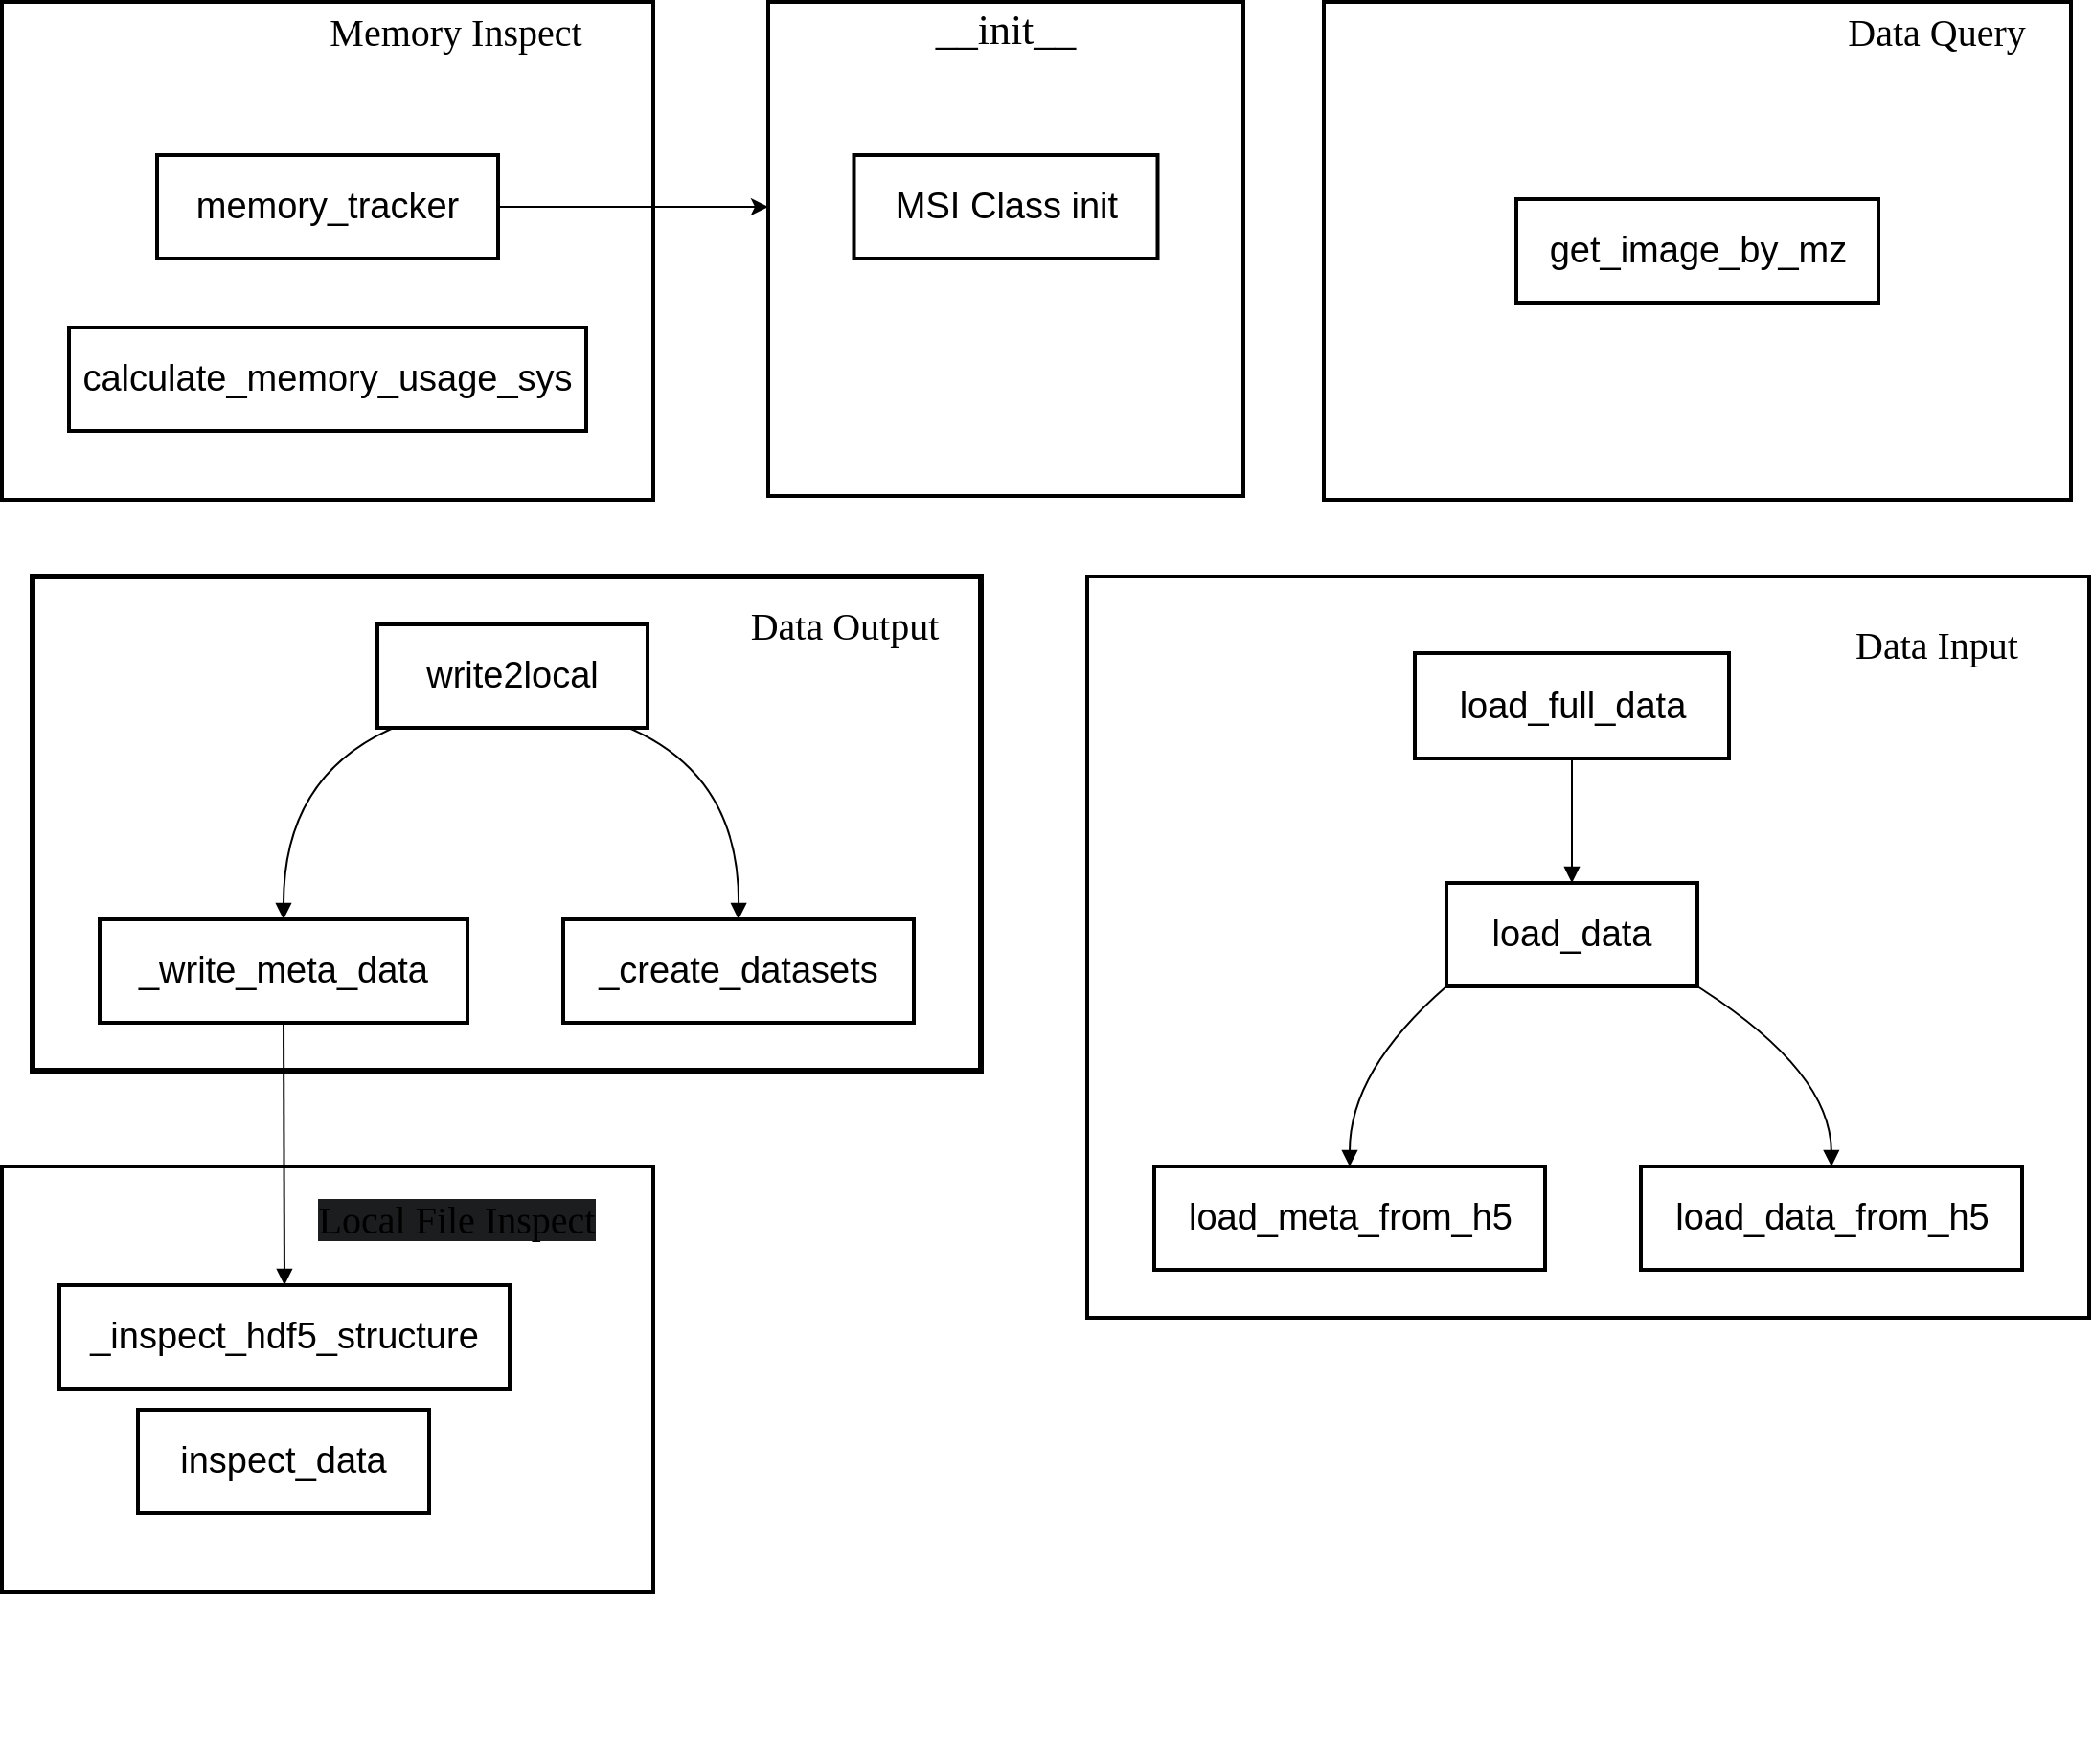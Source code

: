 <mxfile version="28.2.5">
  <diagram name="第 1 页" id="8MQCBeQPVOL1qtpHSEvL">
    <mxGraphModel dx="1105" dy="1265" grid="1" gridSize="10" guides="1" tooltips="1" connect="1" arrows="1" fold="1" page="1" pageScale="1" pageWidth="827" pageHeight="1169" math="0" shadow="0">
      <root>
        <mxCell id="0" />
        <mxCell id="1" parent="0" />
        <mxCell id="t924K4VCLqQPIul5DUa8-112" value="" style="whiteSpace=wrap;strokeWidth=2;fontSize=15;" parent="1" vertex="1">
          <mxGeometry x="30" y="10" width="340" height="260" as="geometry" />
        </mxCell>
        <mxCell id="t924K4VCLqQPIul5DUa8-113" value="" style="whiteSpace=wrap;strokeWidth=2;fontSize=15;" parent="1" vertex="1">
          <mxGeometry x="30" y="618" width="340" height="222" as="geometry" />
        </mxCell>
        <mxCell id="t924K4VCLqQPIul5DUa8-114" value="" style="whiteSpace=wrap;strokeWidth=3;fontFamily=Comic Sans MS;fontSize=15;" parent="1" vertex="1">
          <mxGeometry x="46" y="310" width="495" height="258" as="geometry" />
        </mxCell>
        <mxCell id="t924K4VCLqQPIul5DUa8-115" value="" style="whiteSpace=wrap;strokeWidth=2;fontSize=15;" parent="1" vertex="1">
          <mxGeometry x="720" y="10" width="390" height="260" as="geometry" />
        </mxCell>
        <mxCell id="t924K4VCLqQPIul5DUa8-116" value="数据加载" style="whiteSpace=wrap;strokeWidth=2;fontSize=15;" parent="1" vertex="1">
          <mxGeometry x="596.5" y="310" width="523" height="387" as="geometry" />
        </mxCell>
        <mxCell id="t924K4VCLqQPIul5DUa8-117" value="" style="whiteSpace=wrap;strokeWidth=2;fontSize=15;" parent="1" vertex="1">
          <mxGeometry x="430" y="10" width="248" height="258" as="geometry" />
        </mxCell>
        <mxCell id="t924K4VCLqQPIul5DUa8-118" value="MSI Class init" style="whiteSpace=wrap;strokeWidth=2;fontSize=19;" parent="1" vertex="1">
          <mxGeometry x="474.75" y="90" width="158.5" height="54" as="geometry" />
        </mxCell>
        <mxCell id="t924K4VCLqQPIul5DUa8-119" value="memory_tracker" style="whiteSpace=wrap;strokeWidth=2;fontSize=19;" parent="1" vertex="1">
          <mxGeometry x="111" y="90" width="178" height="54" as="geometry" />
        </mxCell>
        <mxCell id="t924K4VCLqQPIul5DUa8-120" value="load_full_data" style="whiteSpace=wrap;strokeWidth=2;fontSize=19;" parent="1" vertex="1">
          <mxGeometry x="767.5" y="350" width="164" height="55" as="geometry" />
        </mxCell>
        <mxCell id="t924K4VCLqQPIul5DUa8-121" value="load_data" style="whiteSpace=wrap;strokeWidth=2;fontSize=19;" parent="1" vertex="1">
          <mxGeometry x="784" y="470" width="131" height="54" as="geometry" />
        </mxCell>
        <mxCell id="t924K4VCLqQPIul5DUa8-122" value="load_meta_from_h5" style="whiteSpace=wrap;strokeWidth=2;fontSize=19;" parent="1" vertex="1">
          <mxGeometry x="631.5" y="618" width="204" height="54" as="geometry" />
        </mxCell>
        <mxCell id="t924K4VCLqQPIul5DUa8-123" value="load_data_from_h5" style="whiteSpace=wrap;strokeWidth=2;fontSize=19;" parent="1" vertex="1">
          <mxGeometry x="885.5" y="618" width="199" height="54" as="geometry" />
        </mxCell>
        <mxCell id="t924K4VCLqQPIul5DUa8-124" value="get_image_by_mz" style="whiteSpace=wrap;strokeWidth=2;fontSize=19;" parent="1" vertex="1">
          <mxGeometry x="820.5" y="113" width="189" height="54" as="geometry" />
        </mxCell>
        <mxCell id="t924K4VCLqQPIul5DUa8-125" value="write2local" style="whiteSpace=wrap;strokeWidth=2;fontSize=19;" parent="1" vertex="1">
          <mxGeometry x="226" y="335" width="141" height="54" as="geometry" />
        </mxCell>
        <mxCell id="t924K4VCLqQPIul5DUa8-126" value="_write_meta_data" style="whiteSpace=wrap;strokeWidth=2;fontSize=19;" parent="1" vertex="1">
          <mxGeometry x="81" y="489" width="192" height="54" as="geometry" />
        </mxCell>
        <mxCell id="t924K4VCLqQPIul5DUa8-127" value="_create_datasets" style="whiteSpace=wrap;strokeWidth=2;fontSize=19;" parent="1" vertex="1">
          <mxGeometry x="323" y="489" width="183" height="54" as="geometry" />
        </mxCell>
        <mxCell id="t924K4VCLqQPIul5DUa8-128" value="inspect_data" style="whiteSpace=wrap;strokeWidth=2;fontSize=19;" parent="1" vertex="1">
          <mxGeometry x="101" y="745" width="152" height="54" as="geometry" />
        </mxCell>
        <mxCell id="t924K4VCLqQPIul5DUa8-129" value="_inspect_hdf5_structure" style="whiteSpace=wrap;strokeWidth=2;fontSize=19;" parent="1" vertex="1">
          <mxGeometry x="60" y="680" width="235" height="54" as="geometry" />
        </mxCell>
        <mxCell id="t924K4VCLqQPIul5DUa8-130" value="calculate_memory_usage_sys" style="whiteSpace=wrap;strokeWidth=2;fontSize=19;" parent="1" vertex="1">
          <mxGeometry x="65" y="180" width="270" height="54" as="geometry" />
        </mxCell>
        <mxCell id="t924K4VCLqQPIul5DUa8-131" value="" style="whiteSpace=wrap;strokeWidth=2;fontSize=15;" parent="1" vertex="1">
          <mxGeometry x="236" y="799" as="geometry" />
        </mxCell>
        <mxCell id="t924K4VCLqQPIul5DUa8-132" value="" style="whiteSpace=wrap;strokeWidth=2;fontSize=15;" parent="1" vertex="1">
          <mxGeometry x="267" y="928" as="geometry" />
        </mxCell>
        <mxCell id="t924K4VCLqQPIul5DUa8-135" value="" style="curved=1;startArrow=none;endArrow=block;entryX=0.5;entryY=0;rounded=0;exitX=0.5;exitY=1;exitDx=0;exitDy=0;fontSize=15;" parent="1" source="t924K4VCLqQPIul5DUa8-120" target="t924K4VCLqQPIul5DUa8-121" edge="1">
          <mxGeometry relative="1" as="geometry">
            <Array as="points" />
            <mxPoint x="850" y="420" as="sourcePoint" />
          </mxGeometry>
        </mxCell>
        <mxCell id="t924K4VCLqQPIul5DUa8-136" value="" style="curved=1;startArrow=none;endArrow=block;exitX=0;exitY=1;entryX=0.5;entryY=0;rounded=0;fontSize=15;" parent="1" source="t924K4VCLqQPIul5DUa8-121" target="t924K4VCLqQPIul5DUa8-122" edge="1">
          <mxGeometry relative="1" as="geometry">
            <Array as="points">
              <mxPoint x="733.5" y="568" />
            </Array>
          </mxGeometry>
        </mxCell>
        <mxCell id="t924K4VCLqQPIul5DUa8-137" value="" style="curved=1;startArrow=none;endArrow=block;exitX=1;exitY=1;entryX=0.5;entryY=0;rounded=0;fontSize=15;" parent="1" source="t924K4VCLqQPIul5DUa8-121" target="t924K4VCLqQPIul5DUa8-123" edge="1">
          <mxGeometry relative="1" as="geometry">
            <Array as="points">
              <mxPoint x="984.5" y="568" />
            </Array>
          </mxGeometry>
        </mxCell>
        <mxCell id="t924K4VCLqQPIul5DUa8-139" value="" style="curved=1;startArrow=none;endArrow=block;exitX=0.06;exitY=1;entryX=0.5;entryY=0;rounded=0;fontSize=15;" parent="1" source="t924K4VCLqQPIul5DUa8-125" target="t924K4VCLqQPIul5DUa8-126" edge="1">
          <mxGeometry relative="1" as="geometry">
            <Array as="points">
              <mxPoint x="177" y="414" />
            </Array>
          </mxGeometry>
        </mxCell>
        <mxCell id="t924K4VCLqQPIul5DUa8-140" value="" style="curved=1;startArrow=none;endArrow=block;exitX=0.93;exitY=1;entryX=0.5;entryY=0;rounded=0;fontSize=15;" parent="1" source="t924K4VCLqQPIul5DUa8-125" target="t924K4VCLqQPIul5DUa8-127" edge="1">
          <mxGeometry relative="1" as="geometry">
            <Array as="points">
              <mxPoint x="415" y="414" />
            </Array>
          </mxGeometry>
        </mxCell>
        <mxCell id="t924K4VCLqQPIul5DUa8-144" value="" style="curved=1;startArrow=none;endArrow=block;exitX=0.5;exitY=1;entryX=0.5;entryY=0;rounded=0;fontSize=15;" parent="1" source="t924K4VCLqQPIul5DUa8-126" target="t924K4VCLqQPIul5DUa8-129" edge="1">
          <mxGeometry relative="1" as="geometry">
            <Array as="points" />
          </mxGeometry>
        </mxCell>
        <mxCell id="t924K4VCLqQPIul5DUa8-147" value="&lt;font face=&quot;Comic Sans MS&quot;&gt;Data Input&lt;/font&gt;" style="text;html=1;align=center;verticalAlign=middle;whiteSpace=wrap;rounded=0;fontSize=20;" parent="1" vertex="1">
          <mxGeometry x="970" y="330" width="140" height="30" as="geometry" />
        </mxCell>
        <mxCell id="t924K4VCLqQPIul5DUa8-148" value="&lt;span style=&quot;font-family: &amp;quot;Comic Sans MS&amp;quot;; font-style: normal; font-variant-ligatures: normal; font-variant-caps: normal; font-weight: 400; letter-spacing: normal; orphans: 2; text-align: center; text-indent: 0px; text-transform: none; widows: 2; word-spacing: 0px; -webkit-text-stroke-width: 0px; white-space: normal; text-decoration-thickness: initial; text-decoration-style: initial; text-decoration-color: initial; float: none; display: inline !important;&quot;&gt;Data Output&lt;/span&gt;" style="text;html=1;align=center;verticalAlign=middle;whiteSpace=wrap;rounded=0;fontColor=default;labelBackgroundColor=default;fontSize=20;" parent="1" vertex="1">
          <mxGeometry x="400" y="320" width="140" height="30" as="geometry" />
        </mxCell>
        <mxCell id="t924K4VCLqQPIul5DUa8-149" value="&lt;span style=&quot;font-family: &amp;quot;Comic Sans MS&amp;quot;; font-style: normal; font-variant-ligatures: normal; font-variant-caps: normal; font-weight: 400; letter-spacing: normal; orphans: 2; text-align: center; text-indent: 0px; text-transform: none; widows: 2; word-spacing: 0px; -webkit-text-stroke-width: 0px; white-space: normal; text-decoration-thickness: initial; text-decoration-style: initial; text-decoration-color: initial; float: none; display: inline !important;&quot;&gt;__init__&lt;/span&gt;" style="text;html=1;align=center;verticalAlign=middle;whiteSpace=wrap;rounded=0;fontColor=default;labelBackgroundColor=default;fontSize=22;" parent="1" vertex="1">
          <mxGeometry x="484" y="10" width="140" height="30" as="geometry" />
        </mxCell>
        <mxCell id="t924K4VCLqQPIul5DUa8-150" value="&lt;span style=&quot;font-family: &amp;quot;Comic Sans MS&amp;quot;; font-style: normal; font-variant-ligatures: normal; font-variant-caps: normal; font-weight: 400; letter-spacing: normal; orphans: 2; text-align: center; text-indent: 0px; text-transform: none; widows: 2; word-spacing: 0px; -webkit-text-stroke-width: 0px; white-space: normal; text-decoration-thickness: initial; text-decoration-style: initial; text-decoration-color: initial; float: none; display: inline !important;&quot;&gt;Memory Inspect&lt;/span&gt;" style="text;html=1;align=center;verticalAlign=middle;whiteSpace=wrap;rounded=0;fontColor=default;labelBackgroundColor=default;fontSize=20;" parent="1" vertex="1">
          <mxGeometry x="166" y="10" width="202" height="30" as="geometry" />
        </mxCell>
        <mxCell id="t924K4VCLqQPIul5DUa8-151" value="&lt;span style=&quot;font-family: &amp;quot;Comic Sans MS&amp;quot;; font-style: normal; font-variant-ligatures: normal; font-variant-caps: normal; font-weight: 400; letter-spacing: normal; orphans: 2; text-align: center; text-indent: 0px; text-transform: none; widows: 2; word-spacing: 0px; -webkit-text-stroke-width: 0px; white-space: normal; text-decoration-thickness: initial; text-decoration-style: initial; text-decoration-color: initial; float: none; display: inline !important;&quot;&gt;Data Query&lt;/span&gt;" style="text;html=1;align=center;verticalAlign=middle;whiteSpace=wrap;rounded=0;fontColor=default;labelBackgroundColor=default;fontSize=20;" parent="1" vertex="1">
          <mxGeometry x="970" y="10" width="140" height="30" as="geometry" />
        </mxCell>
        <mxCell id="-zze1FlYPTq8eTiR2Vq8-1" value="&lt;span style=&quot;background-color: light-dark(rgb(27, 29, 30), rgb(0, 0, 0));&quot;&gt;&lt;font style=&quot;&quot; face=&quot;Comic Sans MS&quot;&gt;Local File Inspect&lt;/font&gt;&lt;/span&gt;" style="text;html=1;align=center;verticalAlign=middle;whiteSpace=wrap;rounded=0;fontColor=default;labelBackgroundColor=default;fontSize=20;" vertex="1" parent="1">
          <mxGeometry x="176.5" y="630" width="181" height="30" as="geometry" />
        </mxCell>
        <mxCell id="-zze1FlYPTq8eTiR2Vq8-4" style="edgeStyle=orthogonalEdgeStyle;rounded=0;orthogonalLoop=1;jettySize=auto;html=1;exitX=1;exitY=0.5;exitDx=0;exitDy=0;" edge="1" parent="1" source="t924K4VCLqQPIul5DUa8-119">
          <mxGeometry relative="1" as="geometry">
            <mxPoint x="430" y="117" as="targetPoint" />
          </mxGeometry>
        </mxCell>
      </root>
    </mxGraphModel>
  </diagram>
</mxfile>
